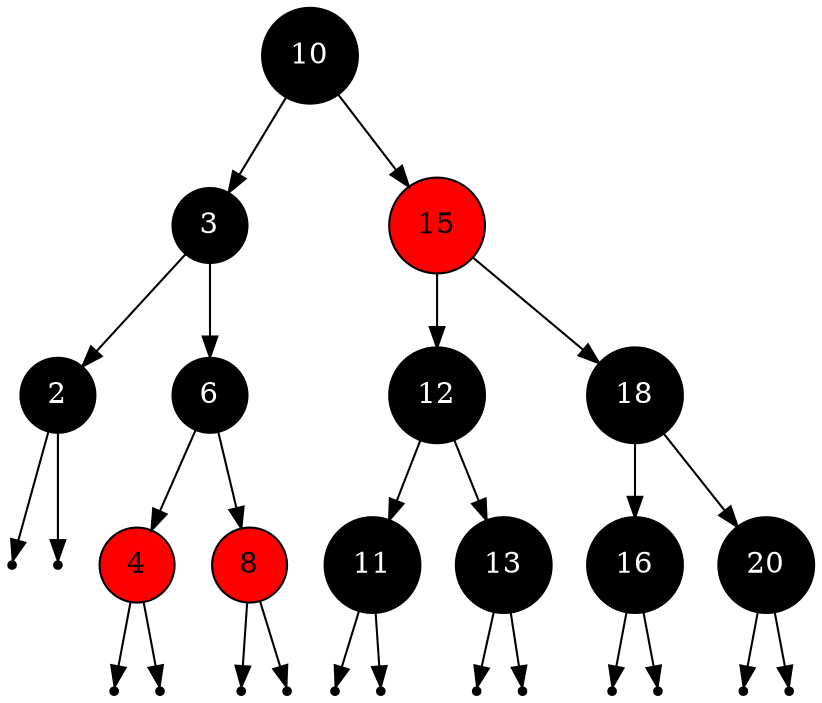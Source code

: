 digraph {
node[shape=circle]
"10"[label="10"][style=filled][fillcolor=black][fontcolor=white];
"3"[label="3"][style=filled][fillcolor=black][fontcolor=white];
"2"[label="2"][style=filled][fillcolor=black][fontcolor=white];
null1 [shape=point];
null2 [shape=point];
"2" -> null1;
"2" -> null2;
"6"[label="6"][style=filled][fillcolor=black][fontcolor=white];
"4"[label="4"][style=filled][fillcolor=red][fontcolor=black];
null3 [shape=point];
null4 [shape=point];
"4" -> null3;
"4" -> null4;
"8"[label="8"][style=filled][fillcolor=red][fontcolor=black];
null5 [shape=point];
null6 [shape=point];
"8" -> null5;
"8" -> null6;
"6" -> "4";
"6" -> "8";
"3" -> "2";
"3" -> "6";
"15"[label="15"][style=filled][fillcolor=red][fontcolor=black];
"12"[label="12"][style=filled][fillcolor=black][fontcolor=white];
"11"[label="11"][style=filled][fillcolor=black][fontcolor=white];
null7 [shape=point];
null8 [shape=point];
"11" -> null7;
"11" -> null8;
"13"[label="13"][style=filled][fillcolor=black][fontcolor=white];
null9 [shape=point];
null10 [shape=point];
"13" -> null9;
"13" -> null10;
"12" -> "11";
"12" -> "13";
"18"[label="18"][style=filled][fillcolor=black][fontcolor=white];
"16"[label="16"][style=filled][fillcolor=black][fontcolor=white];
null11 [shape=point];
null12 [shape=point];
"16" -> null11;
"16" -> null12;
"20"[label="20"][style=filled][fillcolor=black][fontcolor=white];
null13 [shape=point];
null14 [shape=point];
"20" -> null13;
"20" -> null14;
"18" -> "16";
"18" -> "20";
"15" -> "12";
"15" -> "18";
"10" -> "3";
"10" -> "15";
}